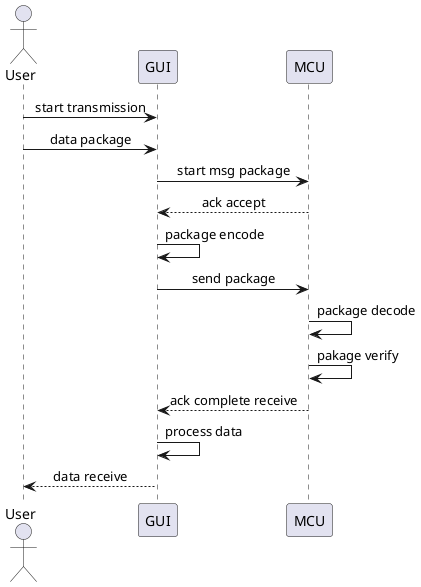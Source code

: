 @startuml transmission_abstract_view

skinparam sequenceMessageAlign center

actor User as us
participant GUI as gui 
participant MCU as mcu 


us -> gui : start transmission

us -> gui : data package
gui -> mcu :  start msg package

mcu --> gui  : ack accept
gui -> gui : package encode

gui -> mcu : send package
mcu -> mcu : package decode
mcu -> mcu : pakage verify
mcu --> gui : ack complete receive

gui -> gui : process data
gui --> us : data receive

@enduml